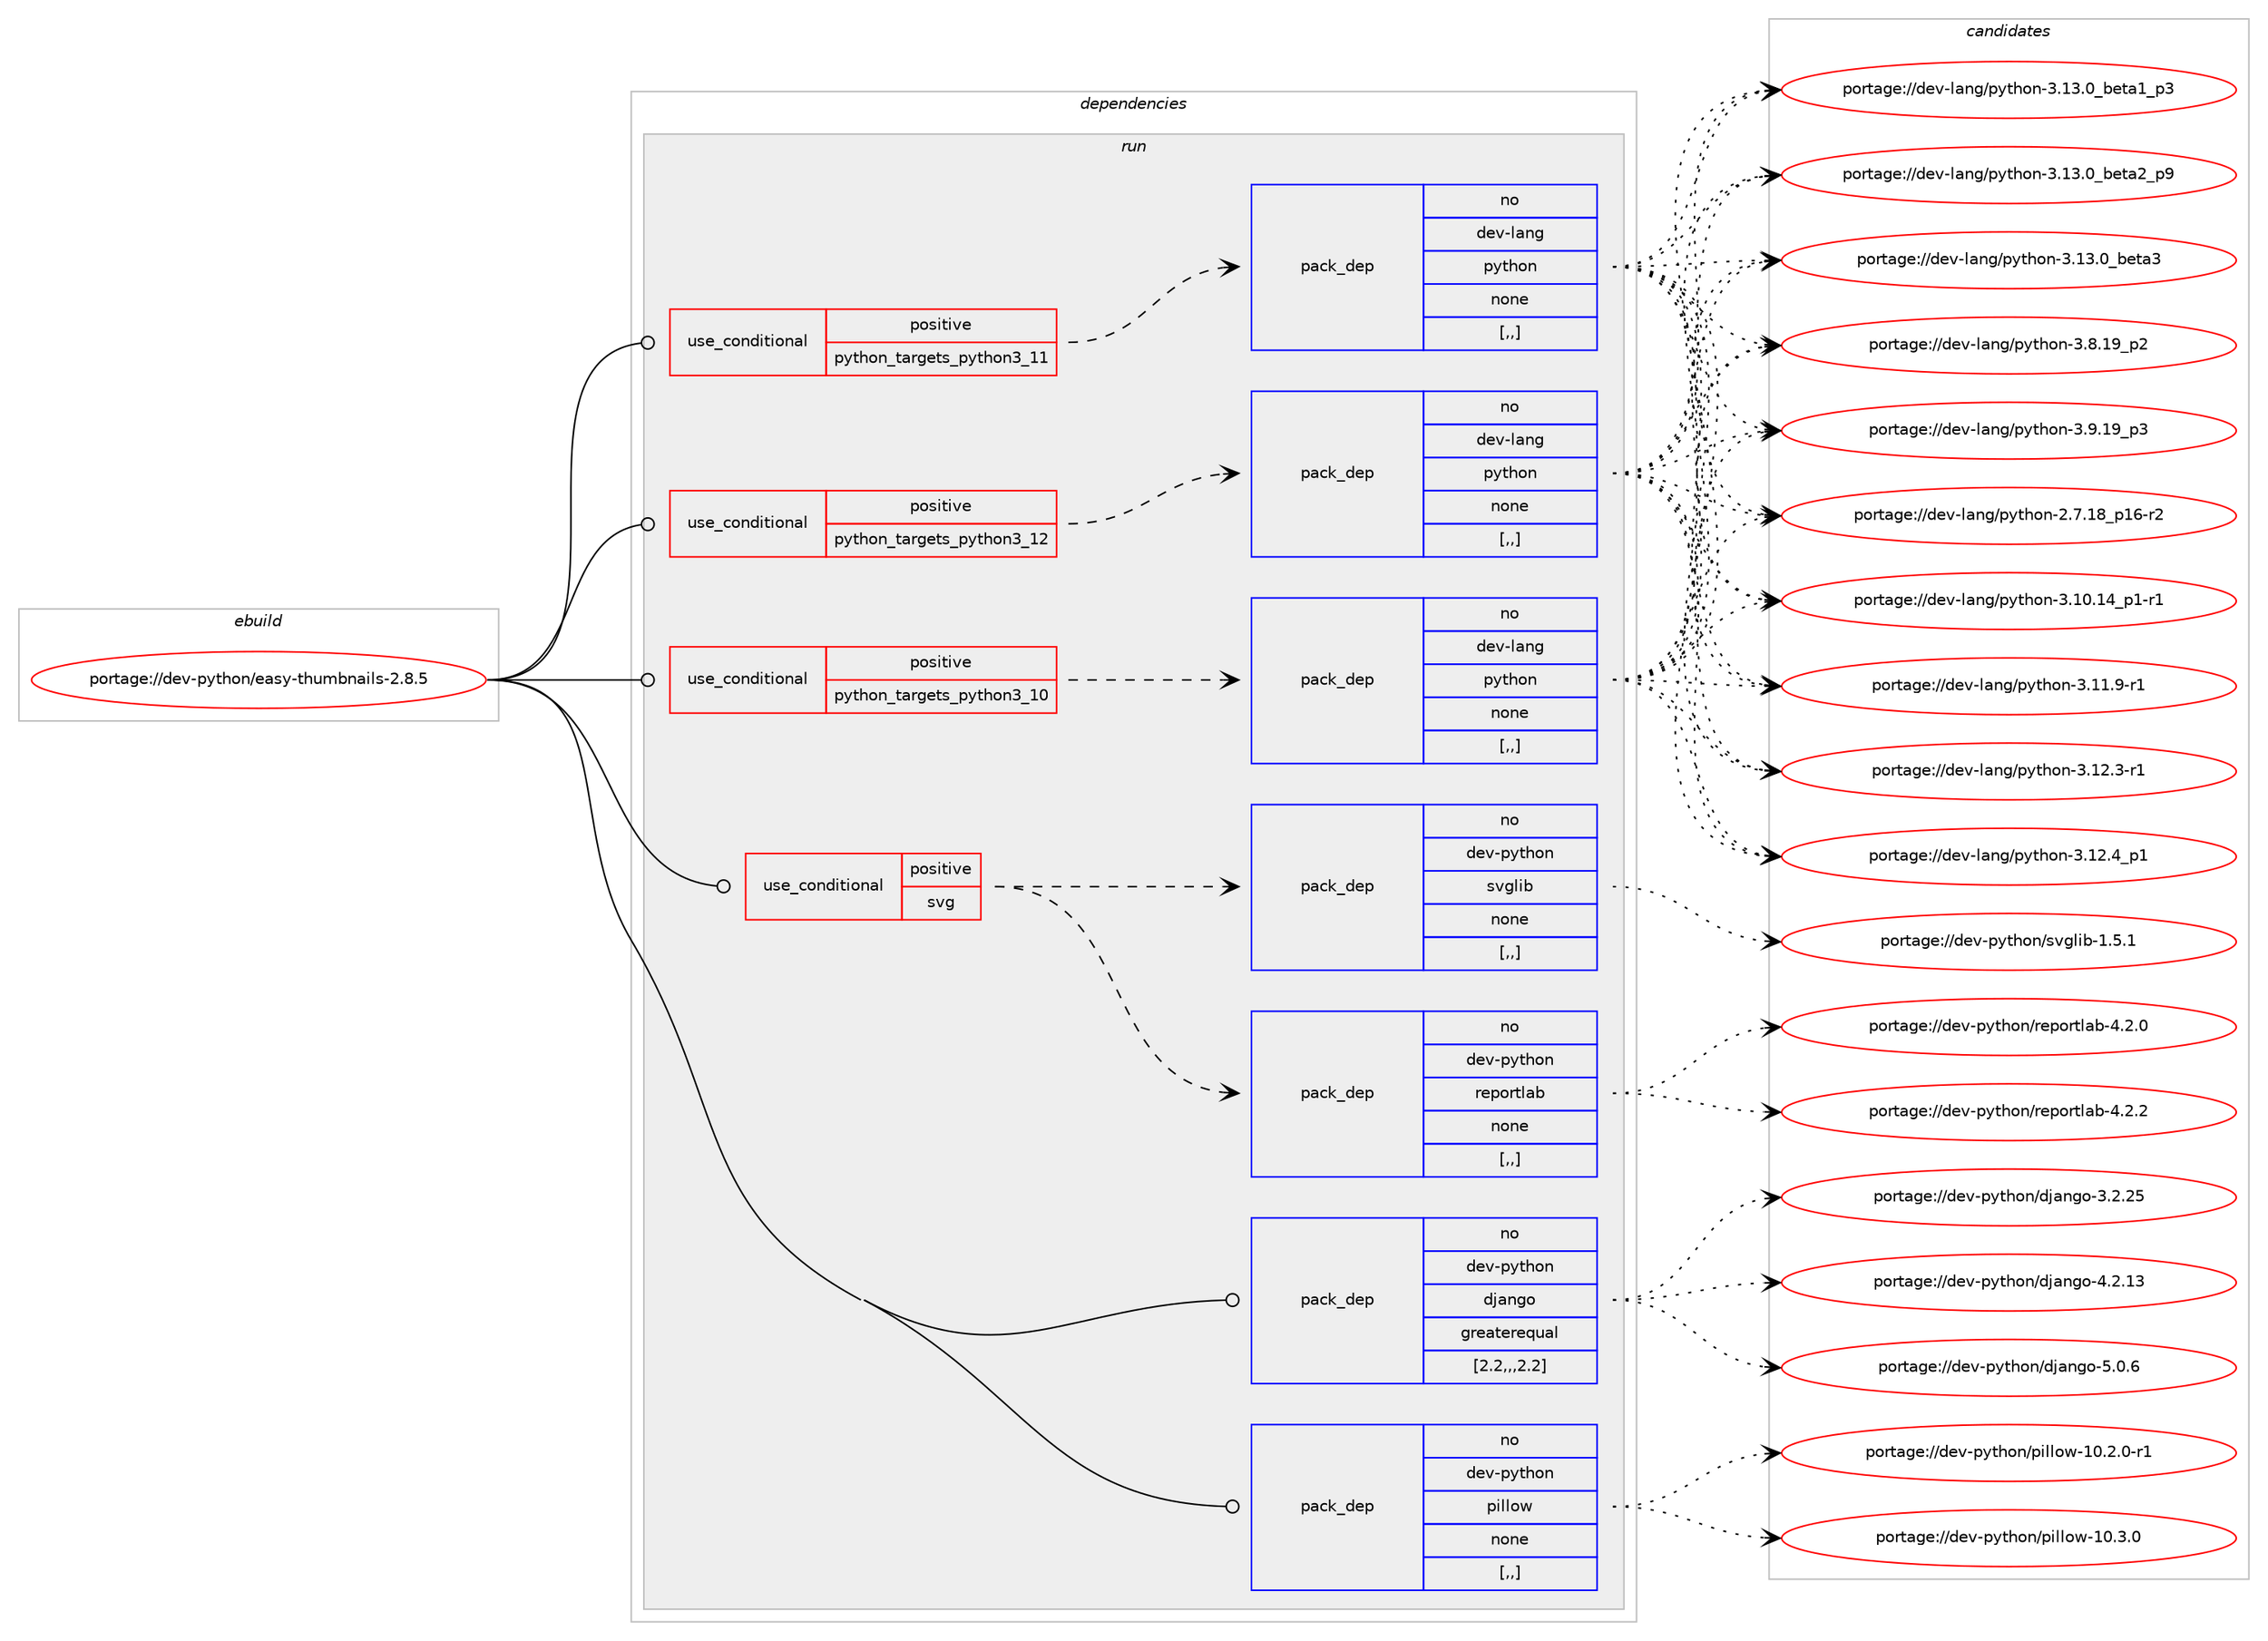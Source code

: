 digraph prolog {

# *************
# Graph options
# *************

newrank=true;
concentrate=true;
compound=true;
graph [rankdir=LR,fontname=Helvetica,fontsize=10,ranksep=1.5];#, ranksep=2.5, nodesep=0.2];
edge  [arrowhead=vee];
node  [fontname=Helvetica,fontsize=10];

# **********
# The ebuild
# **********

subgraph cluster_leftcol {
color=gray;
rank=same;
label=<<i>ebuild</i>>;
id [label="portage://dev-python/easy-thumbnails-2.8.5", color=red, width=4, href="../dev-python/easy-thumbnails-2.8.5.svg"];
}

# ****************
# The dependencies
# ****************

subgraph cluster_midcol {
color=gray;
label=<<i>dependencies</i>>;
subgraph cluster_compile {
fillcolor="#eeeeee";
style=filled;
label=<<i>compile</i>>;
}
subgraph cluster_compileandrun {
fillcolor="#eeeeee";
style=filled;
label=<<i>compile and run</i>>;
}
subgraph cluster_run {
fillcolor="#eeeeee";
style=filled;
label=<<i>run</i>>;
subgraph cond31573 {
dependency142291 [label=<<TABLE BORDER="0" CELLBORDER="1" CELLSPACING="0" CELLPADDING="4"><TR><TD ROWSPAN="3" CELLPADDING="10">use_conditional</TD></TR><TR><TD>positive</TD></TR><TR><TD>python_targets_python3_10</TD></TR></TABLE>>, shape=none, color=red];
subgraph pack109504 {
dependency142292 [label=<<TABLE BORDER="0" CELLBORDER="1" CELLSPACING="0" CELLPADDING="4" WIDTH="220"><TR><TD ROWSPAN="6" CELLPADDING="30">pack_dep</TD></TR><TR><TD WIDTH="110">no</TD></TR><TR><TD>dev-lang</TD></TR><TR><TD>python</TD></TR><TR><TD>none</TD></TR><TR><TD>[,,]</TD></TR></TABLE>>, shape=none, color=blue];
}
dependency142291:e -> dependency142292:w [weight=20,style="dashed",arrowhead="vee"];
}
id:e -> dependency142291:w [weight=20,style="solid",arrowhead="odot"];
subgraph cond31574 {
dependency142293 [label=<<TABLE BORDER="0" CELLBORDER="1" CELLSPACING="0" CELLPADDING="4"><TR><TD ROWSPAN="3" CELLPADDING="10">use_conditional</TD></TR><TR><TD>positive</TD></TR><TR><TD>python_targets_python3_11</TD></TR></TABLE>>, shape=none, color=red];
subgraph pack109505 {
dependency142294 [label=<<TABLE BORDER="0" CELLBORDER="1" CELLSPACING="0" CELLPADDING="4" WIDTH="220"><TR><TD ROWSPAN="6" CELLPADDING="30">pack_dep</TD></TR><TR><TD WIDTH="110">no</TD></TR><TR><TD>dev-lang</TD></TR><TR><TD>python</TD></TR><TR><TD>none</TD></TR><TR><TD>[,,]</TD></TR></TABLE>>, shape=none, color=blue];
}
dependency142293:e -> dependency142294:w [weight=20,style="dashed",arrowhead="vee"];
}
id:e -> dependency142293:w [weight=20,style="solid",arrowhead="odot"];
subgraph cond31575 {
dependency142295 [label=<<TABLE BORDER="0" CELLBORDER="1" CELLSPACING="0" CELLPADDING="4"><TR><TD ROWSPAN="3" CELLPADDING="10">use_conditional</TD></TR><TR><TD>positive</TD></TR><TR><TD>python_targets_python3_12</TD></TR></TABLE>>, shape=none, color=red];
subgraph pack109506 {
dependency142296 [label=<<TABLE BORDER="0" CELLBORDER="1" CELLSPACING="0" CELLPADDING="4" WIDTH="220"><TR><TD ROWSPAN="6" CELLPADDING="30">pack_dep</TD></TR><TR><TD WIDTH="110">no</TD></TR><TR><TD>dev-lang</TD></TR><TR><TD>python</TD></TR><TR><TD>none</TD></TR><TR><TD>[,,]</TD></TR></TABLE>>, shape=none, color=blue];
}
dependency142295:e -> dependency142296:w [weight=20,style="dashed",arrowhead="vee"];
}
id:e -> dependency142295:w [weight=20,style="solid",arrowhead="odot"];
subgraph cond31576 {
dependency142297 [label=<<TABLE BORDER="0" CELLBORDER="1" CELLSPACING="0" CELLPADDING="4"><TR><TD ROWSPAN="3" CELLPADDING="10">use_conditional</TD></TR><TR><TD>positive</TD></TR><TR><TD>svg</TD></TR></TABLE>>, shape=none, color=red];
subgraph pack109507 {
dependency142298 [label=<<TABLE BORDER="0" CELLBORDER="1" CELLSPACING="0" CELLPADDING="4" WIDTH="220"><TR><TD ROWSPAN="6" CELLPADDING="30">pack_dep</TD></TR><TR><TD WIDTH="110">no</TD></TR><TR><TD>dev-python</TD></TR><TR><TD>reportlab</TD></TR><TR><TD>none</TD></TR><TR><TD>[,,]</TD></TR></TABLE>>, shape=none, color=blue];
}
dependency142297:e -> dependency142298:w [weight=20,style="dashed",arrowhead="vee"];
subgraph pack109508 {
dependency142299 [label=<<TABLE BORDER="0" CELLBORDER="1" CELLSPACING="0" CELLPADDING="4" WIDTH="220"><TR><TD ROWSPAN="6" CELLPADDING="30">pack_dep</TD></TR><TR><TD WIDTH="110">no</TD></TR><TR><TD>dev-python</TD></TR><TR><TD>svglib</TD></TR><TR><TD>none</TD></TR><TR><TD>[,,]</TD></TR></TABLE>>, shape=none, color=blue];
}
dependency142297:e -> dependency142299:w [weight=20,style="dashed",arrowhead="vee"];
}
id:e -> dependency142297:w [weight=20,style="solid",arrowhead="odot"];
subgraph pack109509 {
dependency142300 [label=<<TABLE BORDER="0" CELLBORDER="1" CELLSPACING="0" CELLPADDING="4" WIDTH="220"><TR><TD ROWSPAN="6" CELLPADDING="30">pack_dep</TD></TR><TR><TD WIDTH="110">no</TD></TR><TR><TD>dev-python</TD></TR><TR><TD>django</TD></TR><TR><TD>greaterequal</TD></TR><TR><TD>[2.2,,,2.2]</TD></TR></TABLE>>, shape=none, color=blue];
}
id:e -> dependency142300:w [weight=20,style="solid",arrowhead="odot"];
subgraph pack109510 {
dependency142301 [label=<<TABLE BORDER="0" CELLBORDER="1" CELLSPACING="0" CELLPADDING="4" WIDTH="220"><TR><TD ROWSPAN="6" CELLPADDING="30">pack_dep</TD></TR><TR><TD WIDTH="110">no</TD></TR><TR><TD>dev-python</TD></TR><TR><TD>pillow</TD></TR><TR><TD>none</TD></TR><TR><TD>[,,]</TD></TR></TABLE>>, shape=none, color=blue];
}
id:e -> dependency142301:w [weight=20,style="solid",arrowhead="odot"];
}
}

# **************
# The candidates
# **************

subgraph cluster_choices {
rank=same;
color=gray;
label=<<i>candidates</i>>;

subgraph choice109504 {
color=black;
nodesep=1;
choice100101118451089711010347112121116104111110455046554649569511249544511450 [label="portage://dev-lang/python-2.7.18_p16-r2", color=red, width=4,href="../dev-lang/python-2.7.18_p16-r2.svg"];
choice100101118451089711010347112121116104111110455146494846495295112494511449 [label="portage://dev-lang/python-3.10.14_p1-r1", color=red, width=4,href="../dev-lang/python-3.10.14_p1-r1.svg"];
choice100101118451089711010347112121116104111110455146494946574511449 [label="portage://dev-lang/python-3.11.9-r1", color=red, width=4,href="../dev-lang/python-3.11.9-r1.svg"];
choice100101118451089711010347112121116104111110455146495046514511449 [label="portage://dev-lang/python-3.12.3-r1", color=red, width=4,href="../dev-lang/python-3.12.3-r1.svg"];
choice100101118451089711010347112121116104111110455146495046529511249 [label="portage://dev-lang/python-3.12.4_p1", color=red, width=4,href="../dev-lang/python-3.12.4_p1.svg"];
choice10010111845108971101034711212111610411111045514649514648959810111697499511251 [label="portage://dev-lang/python-3.13.0_beta1_p3", color=red, width=4,href="../dev-lang/python-3.13.0_beta1_p3.svg"];
choice10010111845108971101034711212111610411111045514649514648959810111697509511257 [label="portage://dev-lang/python-3.13.0_beta2_p9", color=red, width=4,href="../dev-lang/python-3.13.0_beta2_p9.svg"];
choice1001011184510897110103471121211161041111104551464951464895981011169751 [label="portage://dev-lang/python-3.13.0_beta3", color=red, width=4,href="../dev-lang/python-3.13.0_beta3.svg"];
choice100101118451089711010347112121116104111110455146564649579511250 [label="portage://dev-lang/python-3.8.19_p2", color=red, width=4,href="../dev-lang/python-3.8.19_p2.svg"];
choice100101118451089711010347112121116104111110455146574649579511251 [label="portage://dev-lang/python-3.9.19_p3", color=red, width=4,href="../dev-lang/python-3.9.19_p3.svg"];
dependency142292:e -> choice100101118451089711010347112121116104111110455046554649569511249544511450:w [style=dotted,weight="100"];
dependency142292:e -> choice100101118451089711010347112121116104111110455146494846495295112494511449:w [style=dotted,weight="100"];
dependency142292:e -> choice100101118451089711010347112121116104111110455146494946574511449:w [style=dotted,weight="100"];
dependency142292:e -> choice100101118451089711010347112121116104111110455146495046514511449:w [style=dotted,weight="100"];
dependency142292:e -> choice100101118451089711010347112121116104111110455146495046529511249:w [style=dotted,weight="100"];
dependency142292:e -> choice10010111845108971101034711212111610411111045514649514648959810111697499511251:w [style=dotted,weight="100"];
dependency142292:e -> choice10010111845108971101034711212111610411111045514649514648959810111697509511257:w [style=dotted,weight="100"];
dependency142292:e -> choice1001011184510897110103471121211161041111104551464951464895981011169751:w [style=dotted,weight="100"];
dependency142292:e -> choice100101118451089711010347112121116104111110455146564649579511250:w [style=dotted,weight="100"];
dependency142292:e -> choice100101118451089711010347112121116104111110455146574649579511251:w [style=dotted,weight="100"];
}
subgraph choice109505 {
color=black;
nodesep=1;
choice100101118451089711010347112121116104111110455046554649569511249544511450 [label="portage://dev-lang/python-2.7.18_p16-r2", color=red, width=4,href="../dev-lang/python-2.7.18_p16-r2.svg"];
choice100101118451089711010347112121116104111110455146494846495295112494511449 [label="portage://dev-lang/python-3.10.14_p1-r1", color=red, width=4,href="../dev-lang/python-3.10.14_p1-r1.svg"];
choice100101118451089711010347112121116104111110455146494946574511449 [label="portage://dev-lang/python-3.11.9-r1", color=red, width=4,href="../dev-lang/python-3.11.9-r1.svg"];
choice100101118451089711010347112121116104111110455146495046514511449 [label="portage://dev-lang/python-3.12.3-r1", color=red, width=4,href="../dev-lang/python-3.12.3-r1.svg"];
choice100101118451089711010347112121116104111110455146495046529511249 [label="portage://dev-lang/python-3.12.4_p1", color=red, width=4,href="../dev-lang/python-3.12.4_p1.svg"];
choice10010111845108971101034711212111610411111045514649514648959810111697499511251 [label="portage://dev-lang/python-3.13.0_beta1_p3", color=red, width=4,href="../dev-lang/python-3.13.0_beta1_p3.svg"];
choice10010111845108971101034711212111610411111045514649514648959810111697509511257 [label="portage://dev-lang/python-3.13.0_beta2_p9", color=red, width=4,href="../dev-lang/python-3.13.0_beta2_p9.svg"];
choice1001011184510897110103471121211161041111104551464951464895981011169751 [label="portage://dev-lang/python-3.13.0_beta3", color=red, width=4,href="../dev-lang/python-3.13.0_beta3.svg"];
choice100101118451089711010347112121116104111110455146564649579511250 [label="portage://dev-lang/python-3.8.19_p2", color=red, width=4,href="../dev-lang/python-3.8.19_p2.svg"];
choice100101118451089711010347112121116104111110455146574649579511251 [label="portage://dev-lang/python-3.9.19_p3", color=red, width=4,href="../dev-lang/python-3.9.19_p3.svg"];
dependency142294:e -> choice100101118451089711010347112121116104111110455046554649569511249544511450:w [style=dotted,weight="100"];
dependency142294:e -> choice100101118451089711010347112121116104111110455146494846495295112494511449:w [style=dotted,weight="100"];
dependency142294:e -> choice100101118451089711010347112121116104111110455146494946574511449:w [style=dotted,weight="100"];
dependency142294:e -> choice100101118451089711010347112121116104111110455146495046514511449:w [style=dotted,weight="100"];
dependency142294:e -> choice100101118451089711010347112121116104111110455146495046529511249:w [style=dotted,weight="100"];
dependency142294:e -> choice10010111845108971101034711212111610411111045514649514648959810111697499511251:w [style=dotted,weight="100"];
dependency142294:e -> choice10010111845108971101034711212111610411111045514649514648959810111697509511257:w [style=dotted,weight="100"];
dependency142294:e -> choice1001011184510897110103471121211161041111104551464951464895981011169751:w [style=dotted,weight="100"];
dependency142294:e -> choice100101118451089711010347112121116104111110455146564649579511250:w [style=dotted,weight="100"];
dependency142294:e -> choice100101118451089711010347112121116104111110455146574649579511251:w [style=dotted,weight="100"];
}
subgraph choice109506 {
color=black;
nodesep=1;
choice100101118451089711010347112121116104111110455046554649569511249544511450 [label="portage://dev-lang/python-2.7.18_p16-r2", color=red, width=4,href="../dev-lang/python-2.7.18_p16-r2.svg"];
choice100101118451089711010347112121116104111110455146494846495295112494511449 [label="portage://dev-lang/python-3.10.14_p1-r1", color=red, width=4,href="../dev-lang/python-3.10.14_p1-r1.svg"];
choice100101118451089711010347112121116104111110455146494946574511449 [label="portage://dev-lang/python-3.11.9-r1", color=red, width=4,href="../dev-lang/python-3.11.9-r1.svg"];
choice100101118451089711010347112121116104111110455146495046514511449 [label="portage://dev-lang/python-3.12.3-r1", color=red, width=4,href="../dev-lang/python-3.12.3-r1.svg"];
choice100101118451089711010347112121116104111110455146495046529511249 [label="portage://dev-lang/python-3.12.4_p1", color=red, width=4,href="../dev-lang/python-3.12.4_p1.svg"];
choice10010111845108971101034711212111610411111045514649514648959810111697499511251 [label="portage://dev-lang/python-3.13.0_beta1_p3", color=red, width=4,href="../dev-lang/python-3.13.0_beta1_p3.svg"];
choice10010111845108971101034711212111610411111045514649514648959810111697509511257 [label="portage://dev-lang/python-3.13.0_beta2_p9", color=red, width=4,href="../dev-lang/python-3.13.0_beta2_p9.svg"];
choice1001011184510897110103471121211161041111104551464951464895981011169751 [label="portage://dev-lang/python-3.13.0_beta3", color=red, width=4,href="../dev-lang/python-3.13.0_beta3.svg"];
choice100101118451089711010347112121116104111110455146564649579511250 [label="portage://dev-lang/python-3.8.19_p2", color=red, width=4,href="../dev-lang/python-3.8.19_p2.svg"];
choice100101118451089711010347112121116104111110455146574649579511251 [label="portage://dev-lang/python-3.9.19_p3", color=red, width=4,href="../dev-lang/python-3.9.19_p3.svg"];
dependency142296:e -> choice100101118451089711010347112121116104111110455046554649569511249544511450:w [style=dotted,weight="100"];
dependency142296:e -> choice100101118451089711010347112121116104111110455146494846495295112494511449:w [style=dotted,weight="100"];
dependency142296:e -> choice100101118451089711010347112121116104111110455146494946574511449:w [style=dotted,weight="100"];
dependency142296:e -> choice100101118451089711010347112121116104111110455146495046514511449:w [style=dotted,weight="100"];
dependency142296:e -> choice100101118451089711010347112121116104111110455146495046529511249:w [style=dotted,weight="100"];
dependency142296:e -> choice10010111845108971101034711212111610411111045514649514648959810111697499511251:w [style=dotted,weight="100"];
dependency142296:e -> choice10010111845108971101034711212111610411111045514649514648959810111697509511257:w [style=dotted,weight="100"];
dependency142296:e -> choice1001011184510897110103471121211161041111104551464951464895981011169751:w [style=dotted,weight="100"];
dependency142296:e -> choice100101118451089711010347112121116104111110455146564649579511250:w [style=dotted,weight="100"];
dependency142296:e -> choice100101118451089711010347112121116104111110455146574649579511251:w [style=dotted,weight="100"];
}
subgraph choice109507 {
color=black;
nodesep=1;
choice10010111845112121116104111110471141011121111141161089798455246504648 [label="portage://dev-python/reportlab-4.2.0", color=red, width=4,href="../dev-python/reportlab-4.2.0.svg"];
choice10010111845112121116104111110471141011121111141161089798455246504650 [label="portage://dev-python/reportlab-4.2.2", color=red, width=4,href="../dev-python/reportlab-4.2.2.svg"];
dependency142298:e -> choice10010111845112121116104111110471141011121111141161089798455246504648:w [style=dotted,weight="100"];
dependency142298:e -> choice10010111845112121116104111110471141011121111141161089798455246504650:w [style=dotted,weight="100"];
}
subgraph choice109508 {
color=black;
nodesep=1;
choice100101118451121211161041111104711511810310810598454946534649 [label="portage://dev-python/svglib-1.5.1", color=red, width=4,href="../dev-python/svglib-1.5.1.svg"];
dependency142299:e -> choice100101118451121211161041111104711511810310810598454946534649:w [style=dotted,weight="100"];
}
subgraph choice109509 {
color=black;
nodesep=1;
choice10010111845112121116104111110471001069711010311145514650465053 [label="portage://dev-python/django-3.2.25", color=red, width=4,href="../dev-python/django-3.2.25.svg"];
choice10010111845112121116104111110471001069711010311145524650464951 [label="portage://dev-python/django-4.2.13", color=red, width=4,href="../dev-python/django-4.2.13.svg"];
choice100101118451121211161041111104710010697110103111455346484654 [label="portage://dev-python/django-5.0.6", color=red, width=4,href="../dev-python/django-5.0.6.svg"];
dependency142300:e -> choice10010111845112121116104111110471001069711010311145514650465053:w [style=dotted,weight="100"];
dependency142300:e -> choice10010111845112121116104111110471001069711010311145524650464951:w [style=dotted,weight="100"];
dependency142300:e -> choice100101118451121211161041111104710010697110103111455346484654:w [style=dotted,weight="100"];
}
subgraph choice109510 {
color=black;
nodesep=1;
choice1001011184511212111610411111047112105108108111119454948465046484511449 [label="portage://dev-python/pillow-10.2.0-r1", color=red, width=4,href="../dev-python/pillow-10.2.0-r1.svg"];
choice100101118451121211161041111104711210510810811111945494846514648 [label="portage://dev-python/pillow-10.3.0", color=red, width=4,href="../dev-python/pillow-10.3.0.svg"];
dependency142301:e -> choice1001011184511212111610411111047112105108108111119454948465046484511449:w [style=dotted,weight="100"];
dependency142301:e -> choice100101118451121211161041111104711210510810811111945494846514648:w [style=dotted,weight="100"];
}
}

}
